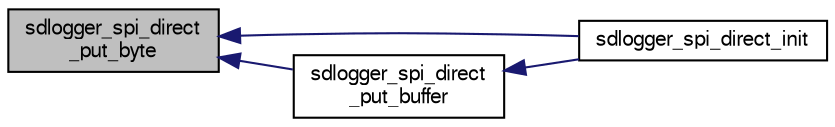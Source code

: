 digraph "sdlogger_spi_direct_put_byte"
{
  edge [fontname="FreeSans",fontsize="10",labelfontname="FreeSans",labelfontsize="10"];
  node [fontname="FreeSans",fontsize="10",shape=record];
  rankdir="LR";
  Node1 [label="sdlogger_spi_direct\l_put_byte",height=0.2,width=0.4,color="black", fillcolor="grey75", style="filled", fontcolor="black"];
  Node1 -> Node2 [dir="back",color="midnightblue",fontsize="10",style="solid",fontname="FreeSans"];
  Node2 [label="sdlogger_spi_direct_init",height=0.2,width=0.4,color="black", fillcolor="white", style="filled",URL="$sdlogger__spi__direct_8h.html#a583b0f3d27ef3f54ca4d1263ebc0a884",tooltip="sdlogger_spi_direct_init Initialize the logger and SD Card. "];
  Node1 -> Node3 [dir="back",color="midnightblue",fontsize="10",style="solid",fontname="FreeSans"];
  Node3 [label="sdlogger_spi_direct\l_put_buffer",height=0.2,width=0.4,color="black", fillcolor="white", style="filled",URL="$sdlogger__spi__direct_8h.html#a2e870bbf55447f42c241d8f66c4a3397"];
  Node3 -> Node2 [dir="back",color="midnightblue",fontsize="10",style="solid",fontname="FreeSans"];
}
